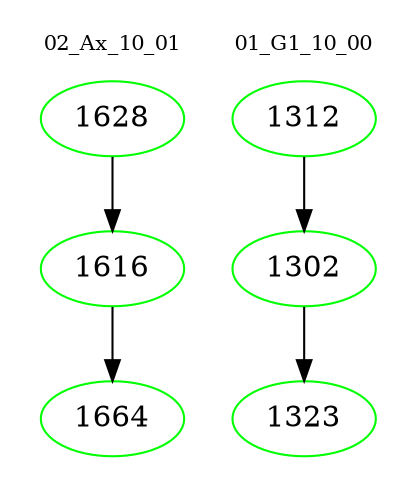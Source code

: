 digraph{
subgraph cluster_0 {
color = white
label = "02_Ax_10_01";
fontsize=10;
T0_1628 [label="1628", color="green"]
T0_1628 -> T0_1616 [color="black"]
T0_1616 [label="1616", color="green"]
T0_1616 -> T0_1664 [color="black"]
T0_1664 [label="1664", color="green"]
}
subgraph cluster_1 {
color = white
label = "01_G1_10_00";
fontsize=10;
T1_1312 [label="1312", color="green"]
T1_1312 -> T1_1302 [color="black"]
T1_1302 [label="1302", color="green"]
T1_1302 -> T1_1323 [color="black"]
T1_1323 [label="1323", color="green"]
}
}
